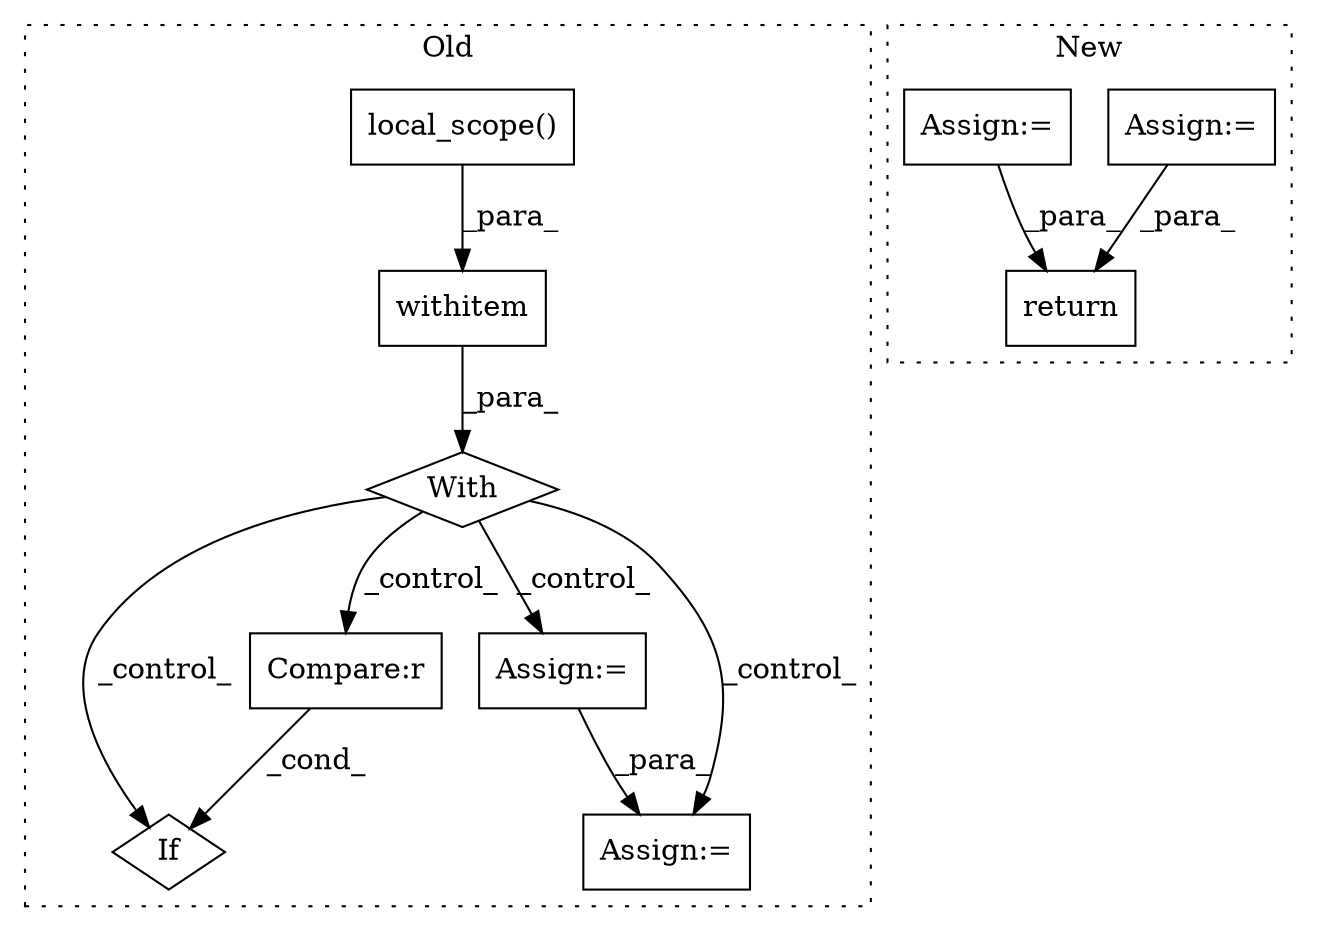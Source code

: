 digraph G {
subgraph cluster0 {
1 [label="local_scope()" a="75" s="4237" l="19" shape="box"];
3 [label="If" a="96" s="5111" l="3" shape="diamond"];
4 [label="With" a="39" s="4232,4242" l="5,31" shape="diamond"];
5 [label="Compare:r" a="40" s="5114" l="23" shape="box"];
6 [label="withitem" a="49" s="4237" l="5" shape="box"];
7 [label="Assign:=" a="68" s="4929" l="3" shape="box"];
8 [label="Assign:=" a="68" s="5521" l="3" shape="box"];
label = "Old";
style="dotted";
}
subgraph cluster1 {
2 [label="return" a="93" s="5886" l="7" shape="box"];
9 [label="Assign:=" a="68" s="5374" l="3" shape="box"];
10 [label="Assign:=" a="68" s="5058" l="3" shape="box"];
label = "New";
style="dotted";
}
1 -> 6 [label="_para_"];
4 -> 8 [label="_control_"];
4 -> 3 [label="_control_"];
4 -> 7 [label="_control_"];
4 -> 5 [label="_control_"];
5 -> 3 [label="_cond_"];
6 -> 4 [label="_para_"];
7 -> 8 [label="_para_"];
9 -> 2 [label="_para_"];
10 -> 2 [label="_para_"];
}